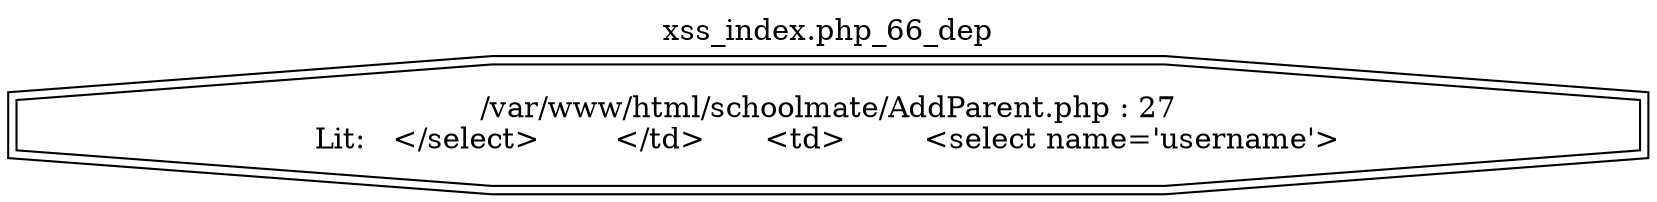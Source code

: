 digraph cfg {
  label="xss_index.php_66_dep";
  labelloc=t;
  n1 [shape=doubleoctagon, label="/var/www/html/schoolmate/AddParent.php : 27\nLit:   </select>	</td>	<td>	 <select name='username'>\n"];
}
